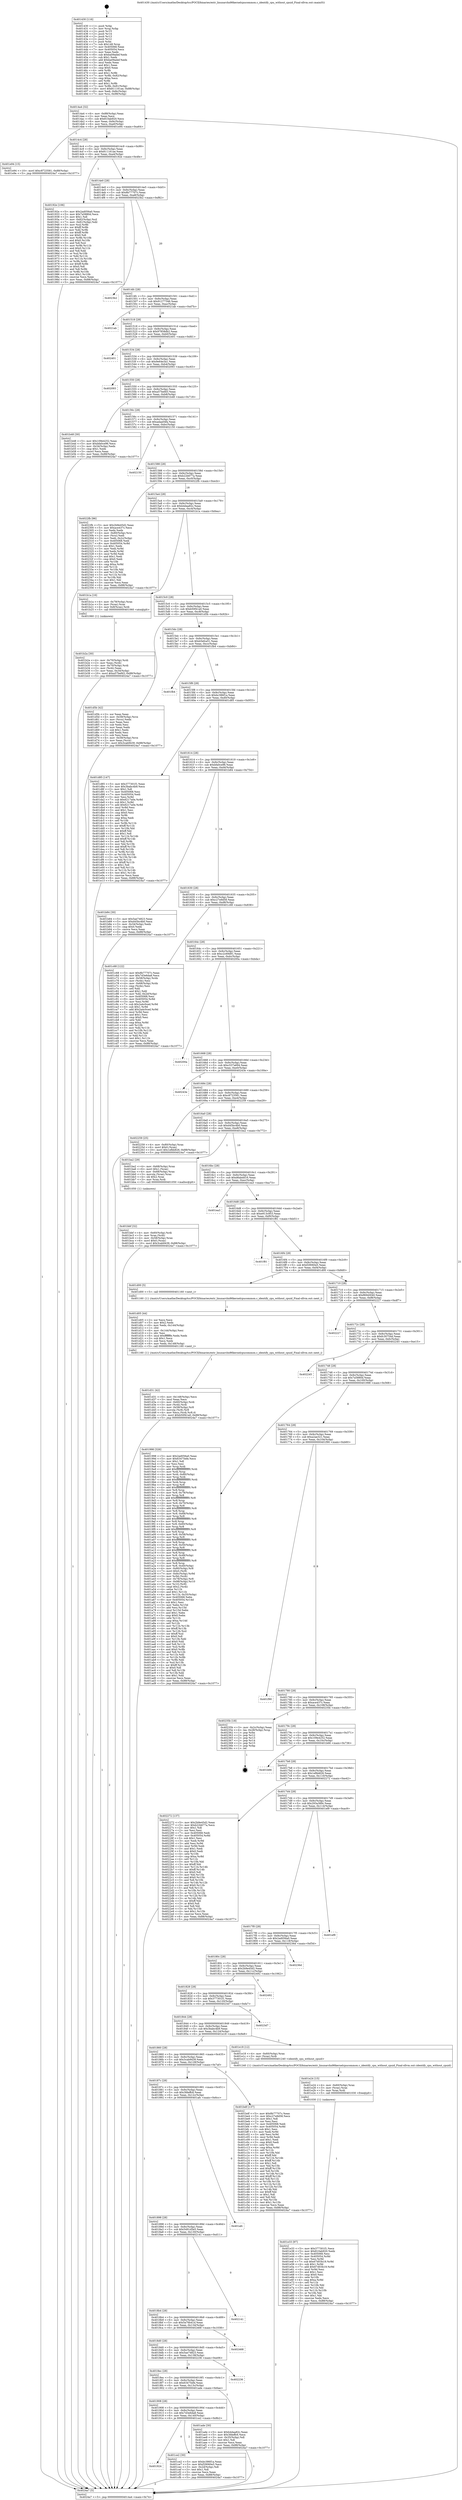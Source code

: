 digraph "0x401430" {
  label = "0x401430 (/mnt/c/Users/mathe/Desktop/tcc/POCII/binaries/extr_linuxarchx86kernelcpucommon.c_identify_cpu_without_cpuid_Final-ollvm.out::main(0))"
  labelloc = "t"
  node[shape=record]

  Entry [label="",width=0.3,height=0.3,shape=circle,fillcolor=black,style=filled]
  "0x4014a4" [label="{
     0x4014a4 [32]\l
     | [instrs]\l
     &nbsp;&nbsp;0x4014a4 \<+6\>: mov -0x88(%rbp),%eax\l
     &nbsp;&nbsp;0x4014aa \<+2\>: mov %eax,%ecx\l
     &nbsp;&nbsp;0x4014ac \<+6\>: sub $0x810ab920,%ecx\l
     &nbsp;&nbsp;0x4014b2 \<+6\>: mov %eax,-0x9c(%rbp)\l
     &nbsp;&nbsp;0x4014b8 \<+6\>: mov %ecx,-0xa0(%rbp)\l
     &nbsp;&nbsp;0x4014be \<+6\>: je 0000000000401e94 \<main+0xa64\>\l
  }"]
  "0x401e94" [label="{
     0x401e94 [15]\l
     | [instrs]\l
     &nbsp;&nbsp;0x401e94 \<+10\>: movl $0xc8723581,-0x88(%rbp)\l
     &nbsp;&nbsp;0x401e9e \<+5\>: jmp 00000000004024a7 \<main+0x1077\>\l
  }"]
  "0x4014c4" [label="{
     0x4014c4 [28]\l
     | [instrs]\l
     &nbsp;&nbsp;0x4014c4 \<+5\>: jmp 00000000004014c9 \<main+0x99\>\l
     &nbsp;&nbsp;0x4014c9 \<+6\>: mov -0x9c(%rbp),%eax\l
     &nbsp;&nbsp;0x4014cf \<+5\>: sub $0x811161ae,%eax\l
     &nbsp;&nbsp;0x4014d4 \<+6\>: mov %eax,-0xa4(%rbp)\l
     &nbsp;&nbsp;0x4014da \<+6\>: je 000000000040192e \<main+0x4fe\>\l
  }"]
  Exit [label="",width=0.3,height=0.3,shape=circle,fillcolor=black,style=filled,peripheries=2]
  "0x40192e" [label="{
     0x40192e [106]\l
     | [instrs]\l
     &nbsp;&nbsp;0x40192e \<+5\>: mov $0x2ad056a0,%eax\l
     &nbsp;&nbsp;0x401933 \<+5\>: mov $0x7a5880d,%ecx\l
     &nbsp;&nbsp;0x401938 \<+2\>: mov $0x1,%dl\l
     &nbsp;&nbsp;0x40193a \<+7\>: mov -0x82(%rbp),%sil\l
     &nbsp;&nbsp;0x401941 \<+7\>: mov -0x81(%rbp),%dil\l
     &nbsp;&nbsp;0x401948 \<+3\>: mov %sil,%r8b\l
     &nbsp;&nbsp;0x40194b \<+4\>: xor $0xff,%r8b\l
     &nbsp;&nbsp;0x40194f \<+3\>: mov %dil,%r9b\l
     &nbsp;&nbsp;0x401952 \<+4\>: xor $0xff,%r9b\l
     &nbsp;&nbsp;0x401956 \<+3\>: xor $0x0,%dl\l
     &nbsp;&nbsp;0x401959 \<+3\>: mov %r8b,%r10b\l
     &nbsp;&nbsp;0x40195c \<+4\>: and $0x0,%r10b\l
     &nbsp;&nbsp;0x401960 \<+3\>: and %dl,%sil\l
     &nbsp;&nbsp;0x401963 \<+3\>: mov %r9b,%r11b\l
     &nbsp;&nbsp;0x401966 \<+4\>: and $0x0,%r11b\l
     &nbsp;&nbsp;0x40196a \<+3\>: and %dl,%dil\l
     &nbsp;&nbsp;0x40196d \<+3\>: or %sil,%r10b\l
     &nbsp;&nbsp;0x401970 \<+3\>: or %dil,%r11b\l
     &nbsp;&nbsp;0x401973 \<+3\>: xor %r11b,%r10b\l
     &nbsp;&nbsp;0x401976 \<+3\>: or %r9b,%r8b\l
     &nbsp;&nbsp;0x401979 \<+4\>: xor $0xff,%r8b\l
     &nbsp;&nbsp;0x40197d \<+3\>: or $0x0,%dl\l
     &nbsp;&nbsp;0x401980 \<+3\>: and %dl,%r8b\l
     &nbsp;&nbsp;0x401983 \<+3\>: or %r8b,%r10b\l
     &nbsp;&nbsp;0x401986 \<+4\>: test $0x1,%r10b\l
     &nbsp;&nbsp;0x40198a \<+3\>: cmovne %ecx,%eax\l
     &nbsp;&nbsp;0x40198d \<+6\>: mov %eax,-0x88(%rbp)\l
     &nbsp;&nbsp;0x401993 \<+5\>: jmp 00000000004024a7 \<main+0x1077\>\l
  }"]
  "0x4014e0" [label="{
     0x4014e0 [28]\l
     | [instrs]\l
     &nbsp;&nbsp;0x4014e0 \<+5\>: jmp 00000000004014e5 \<main+0xb5\>\l
     &nbsp;&nbsp;0x4014e5 \<+6\>: mov -0x9c(%rbp),%eax\l
     &nbsp;&nbsp;0x4014eb \<+5\>: sub $0x8b77707c,%eax\l
     &nbsp;&nbsp;0x4014f0 \<+6\>: mov %eax,-0xa8(%rbp)\l
     &nbsp;&nbsp;0x4014f6 \<+6\>: je 00000000004023b2 \<main+0xf82\>\l
  }"]
  "0x4024a7" [label="{
     0x4024a7 [5]\l
     | [instrs]\l
     &nbsp;&nbsp;0x4024a7 \<+5\>: jmp 00000000004014a4 \<main+0x74\>\l
  }"]
  "0x401430" [label="{
     0x401430 [116]\l
     | [instrs]\l
     &nbsp;&nbsp;0x401430 \<+1\>: push %rbp\l
     &nbsp;&nbsp;0x401431 \<+3\>: mov %rsp,%rbp\l
     &nbsp;&nbsp;0x401434 \<+2\>: push %r15\l
     &nbsp;&nbsp;0x401436 \<+2\>: push %r14\l
     &nbsp;&nbsp;0x401438 \<+2\>: push %r13\l
     &nbsp;&nbsp;0x40143a \<+2\>: push %r12\l
     &nbsp;&nbsp;0x40143c \<+1\>: push %rbx\l
     &nbsp;&nbsp;0x40143d \<+7\>: sub $0x148,%rsp\l
     &nbsp;&nbsp;0x401444 \<+7\>: mov 0x405068,%eax\l
     &nbsp;&nbsp;0x40144b \<+7\>: mov 0x405054,%ecx\l
     &nbsp;&nbsp;0x401452 \<+2\>: mov %eax,%edx\l
     &nbsp;&nbsp;0x401454 \<+6\>: sub $0xba09adef,%edx\l
     &nbsp;&nbsp;0x40145a \<+3\>: sub $0x1,%edx\l
     &nbsp;&nbsp;0x40145d \<+6\>: add $0xba09adef,%edx\l
     &nbsp;&nbsp;0x401463 \<+3\>: imul %edx,%eax\l
     &nbsp;&nbsp;0x401466 \<+3\>: and $0x1,%eax\l
     &nbsp;&nbsp;0x401469 \<+3\>: cmp $0x0,%eax\l
     &nbsp;&nbsp;0x40146c \<+4\>: sete %r8b\l
     &nbsp;&nbsp;0x401470 \<+4\>: and $0x1,%r8b\l
     &nbsp;&nbsp;0x401474 \<+7\>: mov %r8b,-0x82(%rbp)\l
     &nbsp;&nbsp;0x40147b \<+3\>: cmp $0xa,%ecx\l
     &nbsp;&nbsp;0x40147e \<+4\>: setl %r8b\l
     &nbsp;&nbsp;0x401482 \<+4\>: and $0x1,%r8b\l
     &nbsp;&nbsp;0x401486 \<+7\>: mov %r8b,-0x81(%rbp)\l
     &nbsp;&nbsp;0x40148d \<+10\>: movl $0x811161ae,-0x88(%rbp)\l
     &nbsp;&nbsp;0x401497 \<+6\>: mov %edi,-0x8c(%rbp)\l
     &nbsp;&nbsp;0x40149d \<+7\>: mov %rsi,-0x98(%rbp)\l
  }"]
  "0x401e33" [label="{
     0x401e33 [97]\l
     | [instrs]\l
     &nbsp;&nbsp;0x401e33 \<+5\>: mov $0x377301f1,%ecx\l
     &nbsp;&nbsp;0x401e38 \<+5\>: mov $0x810ab920,%edx\l
     &nbsp;&nbsp;0x401e3d \<+7\>: mov 0x405068,%esi\l
     &nbsp;&nbsp;0x401e44 \<+8\>: mov 0x405054,%r8d\l
     &nbsp;&nbsp;0x401e4c \<+3\>: mov %esi,%r9d\l
     &nbsp;&nbsp;0x401e4f \<+7\>: sub $0x67d03b19,%r9d\l
     &nbsp;&nbsp;0x401e56 \<+4\>: sub $0x1,%r9d\l
     &nbsp;&nbsp;0x401e5a \<+7\>: add $0x67d03b19,%r9d\l
     &nbsp;&nbsp;0x401e61 \<+4\>: imul %r9d,%esi\l
     &nbsp;&nbsp;0x401e65 \<+3\>: and $0x1,%esi\l
     &nbsp;&nbsp;0x401e68 \<+3\>: cmp $0x0,%esi\l
     &nbsp;&nbsp;0x401e6b \<+4\>: sete %r10b\l
     &nbsp;&nbsp;0x401e6f \<+4\>: cmp $0xa,%r8d\l
     &nbsp;&nbsp;0x401e73 \<+4\>: setl %r11b\l
     &nbsp;&nbsp;0x401e77 \<+3\>: mov %r10b,%bl\l
     &nbsp;&nbsp;0x401e7a \<+3\>: and %r11b,%bl\l
     &nbsp;&nbsp;0x401e7d \<+3\>: xor %r11b,%r10b\l
     &nbsp;&nbsp;0x401e80 \<+3\>: or %r10b,%bl\l
     &nbsp;&nbsp;0x401e83 \<+3\>: test $0x1,%bl\l
     &nbsp;&nbsp;0x401e86 \<+3\>: cmovne %edx,%ecx\l
     &nbsp;&nbsp;0x401e89 \<+6\>: mov %ecx,-0x88(%rbp)\l
     &nbsp;&nbsp;0x401e8f \<+5\>: jmp 00000000004024a7 \<main+0x1077\>\l
  }"]
  "0x4023b2" [label="{
     0x4023b2\l
  }", style=dashed]
  "0x4014fc" [label="{
     0x4014fc [28]\l
     | [instrs]\l
     &nbsp;&nbsp;0x4014fc \<+5\>: jmp 0000000000401501 \<main+0xd1\>\l
     &nbsp;&nbsp;0x401501 \<+6\>: mov -0x9c(%rbp),%eax\l
     &nbsp;&nbsp;0x401507 \<+5\>: sub $0x91277346,%eax\l
     &nbsp;&nbsp;0x40150c \<+6\>: mov %eax,-0xac(%rbp)\l
     &nbsp;&nbsp;0x401512 \<+6\>: je 00000000004021ab \<main+0xd7b\>\l
  }"]
  "0x401e24" [label="{
     0x401e24 [15]\l
     | [instrs]\l
     &nbsp;&nbsp;0x401e24 \<+4\>: mov -0x60(%rbp),%rax\l
     &nbsp;&nbsp;0x401e28 \<+3\>: mov (%rax),%rax\l
     &nbsp;&nbsp;0x401e2b \<+3\>: mov %rax,%rdi\l
     &nbsp;&nbsp;0x401e2e \<+5\>: call 0000000000401030 \<free@plt\>\l
     | [calls]\l
     &nbsp;&nbsp;0x401030 \{1\} (unknown)\l
  }"]
  "0x4021ab" [label="{
     0x4021ab\l
  }", style=dashed]
  "0x401518" [label="{
     0x401518 [28]\l
     | [instrs]\l
     &nbsp;&nbsp;0x401518 \<+5\>: jmp 000000000040151d \<main+0xed\>\l
     &nbsp;&nbsp;0x40151d \<+6\>: mov -0x9c(%rbp),%eax\l
     &nbsp;&nbsp;0x401523 \<+5\>: sub $0x97858db2,%eax\l
     &nbsp;&nbsp;0x401528 \<+6\>: mov %eax,-0xb0(%rbp)\l
     &nbsp;&nbsp;0x40152e \<+6\>: je 0000000000402401 \<main+0xfd1\>\l
  }"]
  "0x401d31" [label="{
     0x401d31 [42]\l
     | [instrs]\l
     &nbsp;&nbsp;0x401d31 \<+6\>: mov -0x148(%rbp),%ecx\l
     &nbsp;&nbsp;0x401d37 \<+3\>: imul %eax,%ecx\l
     &nbsp;&nbsp;0x401d3a \<+4\>: mov -0x60(%rbp),%rdi\l
     &nbsp;&nbsp;0x401d3e \<+3\>: mov (%rdi),%rdi\l
     &nbsp;&nbsp;0x401d41 \<+4\>: mov -0x58(%rbp),%r8\l
     &nbsp;&nbsp;0x401d45 \<+3\>: movslq (%r8),%r8\l
     &nbsp;&nbsp;0x401d48 \<+4\>: mov %ecx,(%rdi,%r8,4)\l
     &nbsp;&nbsp;0x401d4c \<+10\>: movl $0xb50f41a0,-0x88(%rbp)\l
     &nbsp;&nbsp;0x401d56 \<+5\>: jmp 00000000004024a7 \<main+0x1077\>\l
  }"]
  "0x402401" [label="{
     0x402401\l
  }", style=dashed]
  "0x401534" [label="{
     0x401534 [28]\l
     | [instrs]\l
     &nbsp;&nbsp;0x401534 \<+5\>: jmp 0000000000401539 \<main+0x109\>\l
     &nbsp;&nbsp;0x401539 \<+6\>: mov -0x9c(%rbp),%eax\l
     &nbsp;&nbsp;0x40153f \<+5\>: sub $0x9e64e3a1,%eax\l
     &nbsp;&nbsp;0x401544 \<+6\>: mov %eax,-0xb4(%rbp)\l
     &nbsp;&nbsp;0x40154a \<+6\>: je 0000000000402093 \<main+0xc63\>\l
  }"]
  "0x401d05" [label="{
     0x401d05 [44]\l
     | [instrs]\l
     &nbsp;&nbsp;0x401d05 \<+2\>: xor %ecx,%ecx\l
     &nbsp;&nbsp;0x401d07 \<+5\>: mov $0x2,%edx\l
     &nbsp;&nbsp;0x401d0c \<+6\>: mov %edx,-0x144(%rbp)\l
     &nbsp;&nbsp;0x401d12 \<+1\>: cltd\l
     &nbsp;&nbsp;0x401d13 \<+6\>: mov -0x144(%rbp),%esi\l
     &nbsp;&nbsp;0x401d19 \<+2\>: idiv %esi\l
     &nbsp;&nbsp;0x401d1b \<+6\>: imul $0xfffffffe,%edx,%edx\l
     &nbsp;&nbsp;0x401d21 \<+3\>: sub $0x1,%ecx\l
     &nbsp;&nbsp;0x401d24 \<+2\>: sub %ecx,%edx\l
     &nbsp;&nbsp;0x401d26 \<+6\>: mov %edx,-0x148(%rbp)\l
     &nbsp;&nbsp;0x401d2c \<+5\>: call 0000000000401160 \<next_i\>\l
     | [calls]\l
     &nbsp;&nbsp;0x401160 \{1\} (/mnt/c/Users/mathe/Desktop/tcc/POCII/binaries/extr_linuxarchx86kernelcpucommon.c_identify_cpu_without_cpuid_Final-ollvm.out::next_i)\l
  }"]
  "0x402093" [label="{
     0x402093\l
  }", style=dashed]
  "0x401550" [label="{
     0x401550 [28]\l
     | [instrs]\l
     &nbsp;&nbsp;0x401550 \<+5\>: jmp 0000000000401555 \<main+0x125\>\l
     &nbsp;&nbsp;0x401555 \<+6\>: mov -0x9c(%rbp),%eax\l
     &nbsp;&nbsp;0x40155b \<+5\>: sub $0xa57befd3,%eax\l
     &nbsp;&nbsp;0x401560 \<+6\>: mov %eax,-0xb8(%rbp)\l
     &nbsp;&nbsp;0x401566 \<+6\>: je 0000000000401b48 \<main+0x718\>\l
  }"]
  "0x401924" [label="{
     0x401924\l
  }", style=dashed]
  "0x401b48" [label="{
     0x401b48 [30]\l
     | [instrs]\l
     &nbsp;&nbsp;0x401b48 \<+5\>: mov $0x109e4252,%eax\l
     &nbsp;&nbsp;0x401b4d \<+5\>: mov $0xbfa0ce96,%ecx\l
     &nbsp;&nbsp;0x401b52 \<+3\>: mov -0x34(%rbp),%edx\l
     &nbsp;&nbsp;0x401b55 \<+3\>: cmp $0x1,%edx\l
     &nbsp;&nbsp;0x401b58 \<+3\>: cmovl %ecx,%eax\l
     &nbsp;&nbsp;0x401b5b \<+6\>: mov %eax,-0x88(%rbp)\l
     &nbsp;&nbsp;0x401b61 \<+5\>: jmp 00000000004024a7 \<main+0x1077\>\l
  }"]
  "0x40156c" [label="{
     0x40156c [28]\l
     | [instrs]\l
     &nbsp;&nbsp;0x40156c \<+5\>: jmp 0000000000401571 \<main+0x141\>\l
     &nbsp;&nbsp;0x401571 \<+6\>: mov -0x9c(%rbp),%eax\l
     &nbsp;&nbsp;0x401577 \<+5\>: sub $0xadaa04fa,%eax\l
     &nbsp;&nbsp;0x40157c \<+6\>: mov %eax,-0xbc(%rbp)\l
     &nbsp;&nbsp;0x401582 \<+6\>: je 0000000000402150 \<main+0xd20\>\l
  }"]
  "0x401ce2" [label="{
     0x401ce2 [30]\l
     | [instrs]\l
     &nbsp;&nbsp;0x401ce2 \<+5\>: mov $0xbc386f1a,%eax\l
     &nbsp;&nbsp;0x401ce7 \<+5\>: mov $0xf29060e5,%ecx\l
     &nbsp;&nbsp;0x401cec \<+3\>: mov -0x2d(%rbp),%dl\l
     &nbsp;&nbsp;0x401cef \<+3\>: test $0x1,%dl\l
     &nbsp;&nbsp;0x401cf2 \<+3\>: cmovne %ecx,%eax\l
     &nbsp;&nbsp;0x401cf5 \<+6\>: mov %eax,-0x88(%rbp)\l
     &nbsp;&nbsp;0x401cfb \<+5\>: jmp 00000000004024a7 \<main+0x1077\>\l
  }"]
  "0x402150" [label="{
     0x402150\l
  }", style=dashed]
  "0x401588" [label="{
     0x401588 [28]\l
     | [instrs]\l
     &nbsp;&nbsp;0x401588 \<+5\>: jmp 000000000040158d \<main+0x15d\>\l
     &nbsp;&nbsp;0x40158d \<+6\>: mov -0x9c(%rbp),%eax\l
     &nbsp;&nbsp;0x401593 \<+5\>: sub $0xb22b677a,%eax\l
     &nbsp;&nbsp;0x401598 \<+6\>: mov %eax,-0xc0(%rbp)\l
     &nbsp;&nbsp;0x40159e \<+6\>: je 00000000004022fb \<main+0xecb\>\l
  }"]
  "0x401bbf" [label="{
     0x401bbf [32]\l
     | [instrs]\l
     &nbsp;&nbsp;0x401bbf \<+4\>: mov -0x60(%rbp),%rdi\l
     &nbsp;&nbsp;0x401bc3 \<+3\>: mov %rax,(%rdi)\l
     &nbsp;&nbsp;0x401bc6 \<+4\>: mov -0x58(%rbp),%rax\l
     &nbsp;&nbsp;0x401bca \<+6\>: movl $0x0,(%rax)\l
     &nbsp;&nbsp;0x401bd0 \<+10\>: movl $0x3cab9439,-0x88(%rbp)\l
     &nbsp;&nbsp;0x401bda \<+5\>: jmp 00000000004024a7 \<main+0x1077\>\l
  }"]
  "0x4022fb" [label="{
     0x4022fb [96]\l
     | [instrs]\l
     &nbsp;&nbsp;0x4022fb \<+5\>: mov $0x2b9e45d2,%eax\l
     &nbsp;&nbsp;0x402300 \<+5\>: mov $0xace437c,%ecx\l
     &nbsp;&nbsp;0x402305 \<+2\>: xor %edx,%edx\l
     &nbsp;&nbsp;0x402307 \<+4\>: mov -0x80(%rbp),%rsi\l
     &nbsp;&nbsp;0x40230b \<+2\>: mov (%rsi),%edi\l
     &nbsp;&nbsp;0x40230d \<+3\>: mov %edi,-0x2c(%rbp)\l
     &nbsp;&nbsp;0x402310 \<+7\>: mov 0x405068,%edi\l
     &nbsp;&nbsp;0x402317 \<+8\>: mov 0x405054,%r8d\l
     &nbsp;&nbsp;0x40231f \<+3\>: sub $0x1,%edx\l
     &nbsp;&nbsp;0x402322 \<+3\>: mov %edi,%r9d\l
     &nbsp;&nbsp;0x402325 \<+3\>: add %edx,%r9d\l
     &nbsp;&nbsp;0x402328 \<+4\>: imul %r9d,%edi\l
     &nbsp;&nbsp;0x40232c \<+3\>: and $0x1,%edi\l
     &nbsp;&nbsp;0x40232f \<+3\>: cmp $0x0,%edi\l
     &nbsp;&nbsp;0x402332 \<+4\>: sete %r10b\l
     &nbsp;&nbsp;0x402336 \<+4\>: cmp $0xa,%r8d\l
     &nbsp;&nbsp;0x40233a \<+4\>: setl %r11b\l
     &nbsp;&nbsp;0x40233e \<+3\>: mov %r10b,%bl\l
     &nbsp;&nbsp;0x402341 \<+3\>: and %r11b,%bl\l
     &nbsp;&nbsp;0x402344 \<+3\>: xor %r11b,%r10b\l
     &nbsp;&nbsp;0x402347 \<+3\>: or %r10b,%bl\l
     &nbsp;&nbsp;0x40234a \<+3\>: test $0x1,%bl\l
     &nbsp;&nbsp;0x40234d \<+3\>: cmovne %ecx,%eax\l
     &nbsp;&nbsp;0x402350 \<+6\>: mov %eax,-0x88(%rbp)\l
     &nbsp;&nbsp;0x402356 \<+5\>: jmp 00000000004024a7 \<main+0x1077\>\l
  }"]
  "0x4015a4" [label="{
     0x4015a4 [28]\l
     | [instrs]\l
     &nbsp;&nbsp;0x4015a4 \<+5\>: jmp 00000000004015a9 \<main+0x179\>\l
     &nbsp;&nbsp;0x4015a9 \<+6\>: mov -0x9c(%rbp),%eax\l
     &nbsp;&nbsp;0x4015af \<+5\>: sub $0xb4daa82c,%eax\l
     &nbsp;&nbsp;0x4015b4 \<+6\>: mov %eax,-0xc4(%rbp)\l
     &nbsp;&nbsp;0x4015ba \<+6\>: je 0000000000401b1a \<main+0x6ea\>\l
  }"]
  "0x401b2a" [label="{
     0x401b2a [30]\l
     | [instrs]\l
     &nbsp;&nbsp;0x401b2a \<+4\>: mov -0x70(%rbp),%rdi\l
     &nbsp;&nbsp;0x401b2e \<+2\>: mov %eax,(%rdi)\l
     &nbsp;&nbsp;0x401b30 \<+4\>: mov -0x70(%rbp),%rdi\l
     &nbsp;&nbsp;0x401b34 \<+2\>: mov (%rdi),%eax\l
     &nbsp;&nbsp;0x401b36 \<+3\>: mov %eax,-0x34(%rbp)\l
     &nbsp;&nbsp;0x401b39 \<+10\>: movl $0xa57befd3,-0x88(%rbp)\l
     &nbsp;&nbsp;0x401b43 \<+5\>: jmp 00000000004024a7 \<main+0x1077\>\l
  }"]
  "0x401b1a" [label="{
     0x401b1a [16]\l
     | [instrs]\l
     &nbsp;&nbsp;0x401b1a \<+4\>: mov -0x78(%rbp),%rax\l
     &nbsp;&nbsp;0x401b1e \<+3\>: mov (%rax),%rax\l
     &nbsp;&nbsp;0x401b21 \<+4\>: mov 0x8(%rax),%rdi\l
     &nbsp;&nbsp;0x401b25 \<+5\>: call 0000000000401060 \<atoi@plt\>\l
     | [calls]\l
     &nbsp;&nbsp;0x401060 \{1\} (unknown)\l
  }"]
  "0x4015c0" [label="{
     0x4015c0 [28]\l
     | [instrs]\l
     &nbsp;&nbsp;0x4015c0 \<+5\>: jmp 00000000004015c5 \<main+0x195\>\l
     &nbsp;&nbsp;0x4015c5 \<+6\>: mov -0x9c(%rbp),%eax\l
     &nbsp;&nbsp;0x4015cb \<+5\>: sub $0xb50f41a0,%eax\l
     &nbsp;&nbsp;0x4015d0 \<+6\>: mov %eax,-0xc8(%rbp)\l
     &nbsp;&nbsp;0x4015d6 \<+6\>: je 0000000000401d5b \<main+0x92b\>\l
  }"]
  "0x401908" [label="{
     0x401908 [28]\l
     | [instrs]\l
     &nbsp;&nbsp;0x401908 \<+5\>: jmp 000000000040190d \<main+0x4dd\>\l
     &nbsp;&nbsp;0x40190d \<+6\>: mov -0x9c(%rbp),%eax\l
     &nbsp;&nbsp;0x401913 \<+5\>: sub $0x7d3e6da8,%eax\l
     &nbsp;&nbsp;0x401918 \<+6\>: mov %eax,-0x140(%rbp)\l
     &nbsp;&nbsp;0x40191e \<+6\>: je 0000000000401ce2 \<main+0x8b2\>\l
  }"]
  "0x401d5b" [label="{
     0x401d5b [42]\l
     | [instrs]\l
     &nbsp;&nbsp;0x401d5b \<+2\>: xor %eax,%eax\l
     &nbsp;&nbsp;0x401d5d \<+4\>: mov -0x58(%rbp),%rcx\l
     &nbsp;&nbsp;0x401d61 \<+2\>: mov (%rcx),%edx\l
     &nbsp;&nbsp;0x401d63 \<+2\>: mov %eax,%esi\l
     &nbsp;&nbsp;0x401d65 \<+2\>: sub %edx,%esi\l
     &nbsp;&nbsp;0x401d67 \<+2\>: mov %eax,%edx\l
     &nbsp;&nbsp;0x401d69 \<+3\>: sub $0x1,%edx\l
     &nbsp;&nbsp;0x401d6c \<+2\>: add %edx,%esi\l
     &nbsp;&nbsp;0x401d6e \<+2\>: sub %esi,%eax\l
     &nbsp;&nbsp;0x401d70 \<+4\>: mov -0x58(%rbp),%rcx\l
     &nbsp;&nbsp;0x401d74 \<+2\>: mov %eax,(%rcx)\l
     &nbsp;&nbsp;0x401d76 \<+10\>: movl $0x3cab9439,-0x88(%rbp)\l
     &nbsp;&nbsp;0x401d80 \<+5\>: jmp 00000000004024a7 \<main+0x1077\>\l
  }"]
  "0x4015dc" [label="{
     0x4015dc [28]\l
     | [instrs]\l
     &nbsp;&nbsp;0x4015dc \<+5\>: jmp 00000000004015e1 \<main+0x1b1\>\l
     &nbsp;&nbsp;0x4015e1 \<+6\>: mov -0x9c(%rbp),%eax\l
     &nbsp;&nbsp;0x4015e7 \<+5\>: sub $0xb5efca51,%eax\l
     &nbsp;&nbsp;0x4015ec \<+6\>: mov %eax,-0xcc(%rbp)\l
     &nbsp;&nbsp;0x4015f2 \<+6\>: je 0000000000401fb4 \<main+0xb84\>\l
  }"]
  "0x401ade" [label="{
     0x401ade [30]\l
     | [instrs]\l
     &nbsp;&nbsp;0x401ade \<+5\>: mov $0xb4daa82c,%eax\l
     &nbsp;&nbsp;0x401ae3 \<+5\>: mov $0x3fdeffc6,%ecx\l
     &nbsp;&nbsp;0x401ae8 \<+3\>: mov -0x35(%rbp),%dl\l
     &nbsp;&nbsp;0x401aeb \<+3\>: test $0x1,%dl\l
     &nbsp;&nbsp;0x401aee \<+3\>: cmovne %ecx,%eax\l
     &nbsp;&nbsp;0x401af1 \<+6\>: mov %eax,-0x88(%rbp)\l
     &nbsp;&nbsp;0x401af7 \<+5\>: jmp 00000000004024a7 \<main+0x1077\>\l
  }"]
  "0x401fb4" [label="{
     0x401fb4\l
  }", style=dashed]
  "0x4015f8" [label="{
     0x4015f8 [28]\l
     | [instrs]\l
     &nbsp;&nbsp;0x4015f8 \<+5\>: jmp 00000000004015fd \<main+0x1cd\>\l
     &nbsp;&nbsp;0x4015fd \<+6\>: mov -0x9c(%rbp),%eax\l
     &nbsp;&nbsp;0x401603 \<+5\>: sub $0xbc386f1a,%eax\l
     &nbsp;&nbsp;0x401608 \<+6\>: mov %eax,-0xd0(%rbp)\l
     &nbsp;&nbsp;0x40160e \<+6\>: je 0000000000401d85 \<main+0x955\>\l
  }"]
  "0x4018ec" [label="{
     0x4018ec [28]\l
     | [instrs]\l
     &nbsp;&nbsp;0x4018ec \<+5\>: jmp 00000000004018f1 \<main+0x4c1\>\l
     &nbsp;&nbsp;0x4018f1 \<+6\>: mov -0x9c(%rbp),%eax\l
     &nbsp;&nbsp;0x4018f7 \<+5\>: sub $0x63475efe,%eax\l
     &nbsp;&nbsp;0x4018fc \<+6\>: mov %eax,-0x13c(%rbp)\l
     &nbsp;&nbsp;0x401902 \<+6\>: je 0000000000401ade \<main+0x6ae\>\l
  }"]
  "0x401d85" [label="{
     0x401d85 [147]\l
     | [instrs]\l
     &nbsp;&nbsp;0x401d85 \<+5\>: mov $0x377301f1,%eax\l
     &nbsp;&nbsp;0x401d8a \<+5\>: mov $0x3babc4b9,%ecx\l
     &nbsp;&nbsp;0x401d8f \<+2\>: mov $0x1,%dl\l
     &nbsp;&nbsp;0x401d91 \<+7\>: mov 0x405068,%esi\l
     &nbsp;&nbsp;0x401d98 \<+7\>: mov 0x405054,%edi\l
     &nbsp;&nbsp;0x401d9f \<+3\>: mov %esi,%r8d\l
     &nbsp;&nbsp;0x401da2 \<+7\>: sub $0x6217a0e,%r8d\l
     &nbsp;&nbsp;0x401da9 \<+4\>: sub $0x1,%r8d\l
     &nbsp;&nbsp;0x401dad \<+7\>: add $0x6217a0e,%r8d\l
     &nbsp;&nbsp;0x401db4 \<+4\>: imul %r8d,%esi\l
     &nbsp;&nbsp;0x401db8 \<+3\>: and $0x1,%esi\l
     &nbsp;&nbsp;0x401dbb \<+3\>: cmp $0x0,%esi\l
     &nbsp;&nbsp;0x401dbe \<+4\>: sete %r9b\l
     &nbsp;&nbsp;0x401dc2 \<+3\>: cmp $0xa,%edi\l
     &nbsp;&nbsp;0x401dc5 \<+4\>: setl %r10b\l
     &nbsp;&nbsp;0x401dc9 \<+3\>: mov %r9b,%r11b\l
     &nbsp;&nbsp;0x401dcc \<+4\>: xor $0xff,%r11b\l
     &nbsp;&nbsp;0x401dd0 \<+3\>: mov %r10b,%bl\l
     &nbsp;&nbsp;0x401dd3 \<+3\>: xor $0xff,%bl\l
     &nbsp;&nbsp;0x401dd6 \<+3\>: xor $0x1,%dl\l
     &nbsp;&nbsp;0x401dd9 \<+3\>: mov %r11b,%r14b\l
     &nbsp;&nbsp;0x401ddc \<+4\>: and $0xff,%r14b\l
     &nbsp;&nbsp;0x401de0 \<+3\>: and %dl,%r9b\l
     &nbsp;&nbsp;0x401de3 \<+3\>: mov %bl,%r15b\l
     &nbsp;&nbsp;0x401de6 \<+4\>: and $0xff,%r15b\l
     &nbsp;&nbsp;0x401dea \<+3\>: and %dl,%r10b\l
     &nbsp;&nbsp;0x401ded \<+3\>: or %r9b,%r14b\l
     &nbsp;&nbsp;0x401df0 \<+3\>: or %r10b,%r15b\l
     &nbsp;&nbsp;0x401df3 \<+3\>: xor %r15b,%r14b\l
     &nbsp;&nbsp;0x401df6 \<+3\>: or %bl,%r11b\l
     &nbsp;&nbsp;0x401df9 \<+4\>: xor $0xff,%r11b\l
     &nbsp;&nbsp;0x401dfd \<+3\>: or $0x1,%dl\l
     &nbsp;&nbsp;0x401e00 \<+3\>: and %dl,%r11b\l
     &nbsp;&nbsp;0x401e03 \<+3\>: or %r11b,%r14b\l
     &nbsp;&nbsp;0x401e06 \<+4\>: test $0x1,%r14b\l
     &nbsp;&nbsp;0x401e0a \<+3\>: cmovne %ecx,%eax\l
     &nbsp;&nbsp;0x401e0d \<+6\>: mov %eax,-0x88(%rbp)\l
     &nbsp;&nbsp;0x401e13 \<+5\>: jmp 00000000004024a7 \<main+0x1077\>\l
  }"]
  "0x401614" [label="{
     0x401614 [28]\l
     | [instrs]\l
     &nbsp;&nbsp;0x401614 \<+5\>: jmp 0000000000401619 \<main+0x1e9\>\l
     &nbsp;&nbsp;0x401619 \<+6\>: mov -0x9c(%rbp),%eax\l
     &nbsp;&nbsp;0x40161f \<+5\>: sub $0xbfa0ce96,%eax\l
     &nbsp;&nbsp;0x401624 \<+6\>: mov %eax,-0xd4(%rbp)\l
     &nbsp;&nbsp;0x40162a \<+6\>: je 0000000000401b84 \<main+0x754\>\l
  }"]
  "0x402236" [label="{
     0x402236\l
  }", style=dashed]
  "0x401b84" [label="{
     0x401b84 [30]\l
     | [instrs]\l
     &nbsp;&nbsp;0x401b84 \<+5\>: mov $0x5ae74823,%eax\l
     &nbsp;&nbsp;0x401b89 \<+5\>: mov $0xd45bc4b0,%ecx\l
     &nbsp;&nbsp;0x401b8e \<+3\>: mov -0x34(%rbp),%edx\l
     &nbsp;&nbsp;0x401b91 \<+3\>: cmp $0x0,%edx\l
     &nbsp;&nbsp;0x401b94 \<+3\>: cmove %ecx,%eax\l
     &nbsp;&nbsp;0x401b97 \<+6\>: mov %eax,-0x88(%rbp)\l
     &nbsp;&nbsp;0x401b9d \<+5\>: jmp 00000000004024a7 \<main+0x1077\>\l
  }"]
  "0x401630" [label="{
     0x401630 [28]\l
     | [instrs]\l
     &nbsp;&nbsp;0x401630 \<+5\>: jmp 0000000000401635 \<main+0x205\>\l
     &nbsp;&nbsp;0x401635 \<+6\>: mov -0x9c(%rbp),%eax\l
     &nbsp;&nbsp;0x40163b \<+5\>: sub $0xc27e9d58,%eax\l
     &nbsp;&nbsp;0x401640 \<+6\>: mov %eax,-0xd8(%rbp)\l
     &nbsp;&nbsp;0x401646 \<+6\>: je 0000000000401c68 \<main+0x838\>\l
  }"]
  "0x4018d0" [label="{
     0x4018d0 [28]\l
     | [instrs]\l
     &nbsp;&nbsp;0x4018d0 \<+5\>: jmp 00000000004018d5 \<main+0x4a5\>\l
     &nbsp;&nbsp;0x4018d5 \<+6\>: mov -0x9c(%rbp),%eax\l
     &nbsp;&nbsp;0x4018db \<+5\>: sub $0x5ae74823,%eax\l
     &nbsp;&nbsp;0x4018e0 \<+6\>: mov %eax,-0x138(%rbp)\l
     &nbsp;&nbsp;0x4018e6 \<+6\>: je 0000000000402236 \<main+0xe06\>\l
  }"]
  "0x401c68" [label="{
     0x401c68 [122]\l
     | [instrs]\l
     &nbsp;&nbsp;0x401c68 \<+5\>: mov $0x8b77707c,%eax\l
     &nbsp;&nbsp;0x401c6d \<+5\>: mov $0x7d3e6da8,%ecx\l
     &nbsp;&nbsp;0x401c72 \<+4\>: mov -0x58(%rbp),%rdx\l
     &nbsp;&nbsp;0x401c76 \<+2\>: mov (%rdx),%esi\l
     &nbsp;&nbsp;0x401c78 \<+4\>: mov -0x68(%rbp),%rdx\l
     &nbsp;&nbsp;0x401c7c \<+2\>: cmp (%rdx),%esi\l
     &nbsp;&nbsp;0x401c7e \<+4\>: setl %dil\l
     &nbsp;&nbsp;0x401c82 \<+4\>: and $0x1,%dil\l
     &nbsp;&nbsp;0x401c86 \<+4\>: mov %dil,-0x2d(%rbp)\l
     &nbsp;&nbsp;0x401c8a \<+7\>: mov 0x405068,%esi\l
     &nbsp;&nbsp;0x401c91 \<+8\>: mov 0x405054,%r8d\l
     &nbsp;&nbsp;0x401c99 \<+3\>: mov %esi,%r9d\l
     &nbsp;&nbsp;0x401c9c \<+7\>: sub $0x2a4c0ced,%r9d\l
     &nbsp;&nbsp;0x401ca3 \<+4\>: sub $0x1,%r9d\l
     &nbsp;&nbsp;0x401ca7 \<+7\>: add $0x2a4c0ced,%r9d\l
     &nbsp;&nbsp;0x401cae \<+4\>: imul %r9d,%esi\l
     &nbsp;&nbsp;0x401cb2 \<+3\>: and $0x1,%esi\l
     &nbsp;&nbsp;0x401cb5 \<+3\>: cmp $0x0,%esi\l
     &nbsp;&nbsp;0x401cb8 \<+4\>: sete %dil\l
     &nbsp;&nbsp;0x401cbc \<+4\>: cmp $0xa,%r8d\l
     &nbsp;&nbsp;0x401cc0 \<+4\>: setl %r10b\l
     &nbsp;&nbsp;0x401cc4 \<+3\>: mov %dil,%r11b\l
     &nbsp;&nbsp;0x401cc7 \<+3\>: and %r10b,%r11b\l
     &nbsp;&nbsp;0x401cca \<+3\>: xor %r10b,%dil\l
     &nbsp;&nbsp;0x401ccd \<+3\>: or %dil,%r11b\l
     &nbsp;&nbsp;0x401cd0 \<+4\>: test $0x1,%r11b\l
     &nbsp;&nbsp;0x401cd4 \<+3\>: cmovne %ecx,%eax\l
     &nbsp;&nbsp;0x401cd7 \<+6\>: mov %eax,-0x88(%rbp)\l
     &nbsp;&nbsp;0x401cdd \<+5\>: jmp 00000000004024a7 \<main+0x1077\>\l
  }"]
  "0x40164c" [label="{
     0x40164c [28]\l
     | [instrs]\l
     &nbsp;&nbsp;0x40164c \<+5\>: jmp 0000000000401651 \<main+0x221\>\l
     &nbsp;&nbsp;0x401651 \<+6\>: mov -0x9c(%rbp),%eax\l
     &nbsp;&nbsp;0x401657 \<+5\>: sub $0xc2c69d91,%eax\l
     &nbsp;&nbsp;0x40165c \<+6\>: mov %eax,-0xdc(%rbp)\l
     &nbsp;&nbsp;0x401662 \<+6\>: je 000000000040200a \<main+0xbda\>\l
  }"]
  "0x402468" [label="{
     0x402468\l
  }", style=dashed]
  "0x40200a" [label="{
     0x40200a\l
  }", style=dashed]
  "0x401668" [label="{
     0x401668 [28]\l
     | [instrs]\l
     &nbsp;&nbsp;0x401668 \<+5\>: jmp 000000000040166d \<main+0x23d\>\l
     &nbsp;&nbsp;0x40166d \<+6\>: mov -0x9c(%rbp),%eax\l
     &nbsp;&nbsp;0x401673 \<+5\>: sub $0xc537a694,%eax\l
     &nbsp;&nbsp;0x401678 \<+6\>: mov %eax,-0xe0(%rbp)\l
     &nbsp;&nbsp;0x40167e \<+6\>: je 000000000040243e \<main+0x100e\>\l
  }"]
  "0x4018b4" [label="{
     0x4018b4 [28]\l
     | [instrs]\l
     &nbsp;&nbsp;0x4018b4 \<+5\>: jmp 00000000004018b9 \<main+0x489\>\l
     &nbsp;&nbsp;0x4018b9 \<+6\>: mov -0x9c(%rbp),%eax\l
     &nbsp;&nbsp;0x4018bf \<+5\>: sub $0x5a76b41d,%eax\l
     &nbsp;&nbsp;0x4018c4 \<+6\>: mov %eax,-0x134(%rbp)\l
     &nbsp;&nbsp;0x4018ca \<+6\>: je 0000000000402468 \<main+0x1038\>\l
  }"]
  "0x40243e" [label="{
     0x40243e\l
  }", style=dashed]
  "0x401684" [label="{
     0x401684 [28]\l
     | [instrs]\l
     &nbsp;&nbsp;0x401684 \<+5\>: jmp 0000000000401689 \<main+0x259\>\l
     &nbsp;&nbsp;0x401689 \<+6\>: mov -0x9c(%rbp),%eax\l
     &nbsp;&nbsp;0x40168f \<+5\>: sub $0xc8723581,%eax\l
     &nbsp;&nbsp;0x401694 \<+6\>: mov %eax,-0xe4(%rbp)\l
     &nbsp;&nbsp;0x40169a \<+6\>: je 0000000000402259 \<main+0xe29\>\l
  }"]
  "0x402141" [label="{
     0x402141\l
  }", style=dashed]
  "0x402259" [label="{
     0x402259 [25]\l
     | [instrs]\l
     &nbsp;&nbsp;0x402259 \<+4\>: mov -0x80(%rbp),%rax\l
     &nbsp;&nbsp;0x40225d \<+6\>: movl $0x0,(%rax)\l
     &nbsp;&nbsp;0x402263 \<+10\>: movl $0x1efbb826,-0x88(%rbp)\l
     &nbsp;&nbsp;0x40226d \<+5\>: jmp 00000000004024a7 \<main+0x1077\>\l
  }"]
  "0x4016a0" [label="{
     0x4016a0 [28]\l
     | [instrs]\l
     &nbsp;&nbsp;0x4016a0 \<+5\>: jmp 00000000004016a5 \<main+0x275\>\l
     &nbsp;&nbsp;0x4016a5 \<+6\>: mov -0x9c(%rbp),%eax\l
     &nbsp;&nbsp;0x4016ab \<+5\>: sub $0xd45bc4b0,%eax\l
     &nbsp;&nbsp;0x4016b0 \<+6\>: mov %eax,-0xe8(%rbp)\l
     &nbsp;&nbsp;0x4016b6 \<+6\>: je 0000000000401ba2 \<main+0x772\>\l
  }"]
  "0x401898" [label="{
     0x401898 [28]\l
     | [instrs]\l
     &nbsp;&nbsp;0x401898 \<+5\>: jmp 000000000040189d \<main+0x46d\>\l
     &nbsp;&nbsp;0x40189d \<+6\>: mov -0x9c(%rbp),%eax\l
     &nbsp;&nbsp;0x4018a3 \<+5\>: sub $0x5491d5e5,%eax\l
     &nbsp;&nbsp;0x4018a8 \<+6\>: mov %eax,-0x130(%rbp)\l
     &nbsp;&nbsp;0x4018ae \<+6\>: je 0000000000402141 \<main+0xd11\>\l
  }"]
  "0x401ba2" [label="{
     0x401ba2 [29]\l
     | [instrs]\l
     &nbsp;&nbsp;0x401ba2 \<+4\>: mov -0x68(%rbp),%rax\l
     &nbsp;&nbsp;0x401ba6 \<+6\>: movl $0x1,(%rax)\l
     &nbsp;&nbsp;0x401bac \<+4\>: mov -0x68(%rbp),%rax\l
     &nbsp;&nbsp;0x401bb0 \<+3\>: movslq (%rax),%rax\l
     &nbsp;&nbsp;0x401bb3 \<+4\>: shl $0x2,%rax\l
     &nbsp;&nbsp;0x401bb7 \<+3\>: mov %rax,%rdi\l
     &nbsp;&nbsp;0x401bba \<+5\>: call 0000000000401050 \<malloc@plt\>\l
     | [calls]\l
     &nbsp;&nbsp;0x401050 \{1\} (unknown)\l
  }"]
  "0x4016bc" [label="{
     0x4016bc [28]\l
     | [instrs]\l
     &nbsp;&nbsp;0x4016bc \<+5\>: jmp 00000000004016c1 \<main+0x291\>\l
     &nbsp;&nbsp;0x4016c1 \<+6\>: mov -0x9c(%rbp),%eax\l
     &nbsp;&nbsp;0x4016c7 \<+5\>: sub $0xd6abdd16,%eax\l
     &nbsp;&nbsp;0x4016cc \<+6\>: mov %eax,-0xec(%rbp)\l
     &nbsp;&nbsp;0x4016d2 \<+6\>: je 0000000000401ea3 \<main+0xa73\>\l
  }"]
  "0x401afc" [label="{
     0x401afc\l
  }", style=dashed]
  "0x401ea3" [label="{
     0x401ea3\l
  }", style=dashed]
  "0x4016d8" [label="{
     0x4016d8 [28]\l
     | [instrs]\l
     &nbsp;&nbsp;0x4016d8 \<+5\>: jmp 00000000004016dd \<main+0x2ad\>\l
     &nbsp;&nbsp;0x4016dd \<+6\>: mov -0x9c(%rbp),%eax\l
     &nbsp;&nbsp;0x4016e3 \<+5\>: sub $0xe913c953,%eax\l
     &nbsp;&nbsp;0x4016e8 \<+6\>: mov %eax,-0xf0(%rbp)\l
     &nbsp;&nbsp;0x4016ee \<+6\>: je 0000000000401f81 \<main+0xb51\>\l
  }"]
  "0x40187c" [label="{
     0x40187c [28]\l
     | [instrs]\l
     &nbsp;&nbsp;0x40187c \<+5\>: jmp 0000000000401881 \<main+0x451\>\l
     &nbsp;&nbsp;0x401881 \<+6\>: mov -0x9c(%rbp),%eax\l
     &nbsp;&nbsp;0x401887 \<+5\>: sub $0x3fdeffc6,%eax\l
     &nbsp;&nbsp;0x40188c \<+6\>: mov %eax,-0x12c(%rbp)\l
     &nbsp;&nbsp;0x401892 \<+6\>: je 0000000000401afc \<main+0x6cc\>\l
  }"]
  "0x401f81" [label="{
     0x401f81\l
  }", style=dashed]
  "0x4016f4" [label="{
     0x4016f4 [28]\l
     | [instrs]\l
     &nbsp;&nbsp;0x4016f4 \<+5\>: jmp 00000000004016f9 \<main+0x2c9\>\l
     &nbsp;&nbsp;0x4016f9 \<+6\>: mov -0x9c(%rbp),%eax\l
     &nbsp;&nbsp;0x4016ff \<+5\>: sub $0xf29060e5,%eax\l
     &nbsp;&nbsp;0x401704 \<+6\>: mov %eax,-0xf4(%rbp)\l
     &nbsp;&nbsp;0x40170a \<+6\>: je 0000000000401d00 \<main+0x8d0\>\l
  }"]
  "0x401bdf" [label="{
     0x401bdf [137]\l
     | [instrs]\l
     &nbsp;&nbsp;0x401bdf \<+5\>: mov $0x8b77707c,%eax\l
     &nbsp;&nbsp;0x401be4 \<+5\>: mov $0xc27e9d58,%ecx\l
     &nbsp;&nbsp;0x401be9 \<+2\>: mov $0x1,%dl\l
     &nbsp;&nbsp;0x401beb \<+2\>: xor %esi,%esi\l
     &nbsp;&nbsp;0x401bed \<+7\>: mov 0x405068,%edi\l
     &nbsp;&nbsp;0x401bf4 \<+8\>: mov 0x405054,%r8d\l
     &nbsp;&nbsp;0x401bfc \<+3\>: sub $0x1,%esi\l
     &nbsp;&nbsp;0x401bff \<+3\>: mov %edi,%r9d\l
     &nbsp;&nbsp;0x401c02 \<+3\>: add %esi,%r9d\l
     &nbsp;&nbsp;0x401c05 \<+4\>: imul %r9d,%edi\l
     &nbsp;&nbsp;0x401c09 \<+3\>: and $0x1,%edi\l
     &nbsp;&nbsp;0x401c0c \<+3\>: cmp $0x0,%edi\l
     &nbsp;&nbsp;0x401c0f \<+4\>: sete %r10b\l
     &nbsp;&nbsp;0x401c13 \<+4\>: cmp $0xa,%r8d\l
     &nbsp;&nbsp;0x401c17 \<+4\>: setl %r11b\l
     &nbsp;&nbsp;0x401c1b \<+3\>: mov %r10b,%bl\l
     &nbsp;&nbsp;0x401c1e \<+3\>: xor $0xff,%bl\l
     &nbsp;&nbsp;0x401c21 \<+3\>: mov %r11b,%r14b\l
     &nbsp;&nbsp;0x401c24 \<+4\>: xor $0xff,%r14b\l
     &nbsp;&nbsp;0x401c28 \<+3\>: xor $0x1,%dl\l
     &nbsp;&nbsp;0x401c2b \<+3\>: mov %bl,%r15b\l
     &nbsp;&nbsp;0x401c2e \<+4\>: and $0xff,%r15b\l
     &nbsp;&nbsp;0x401c32 \<+3\>: and %dl,%r10b\l
     &nbsp;&nbsp;0x401c35 \<+3\>: mov %r14b,%r12b\l
     &nbsp;&nbsp;0x401c38 \<+4\>: and $0xff,%r12b\l
     &nbsp;&nbsp;0x401c3c \<+3\>: and %dl,%r11b\l
     &nbsp;&nbsp;0x401c3f \<+3\>: or %r10b,%r15b\l
     &nbsp;&nbsp;0x401c42 \<+3\>: or %r11b,%r12b\l
     &nbsp;&nbsp;0x401c45 \<+3\>: xor %r12b,%r15b\l
     &nbsp;&nbsp;0x401c48 \<+3\>: or %r14b,%bl\l
     &nbsp;&nbsp;0x401c4b \<+3\>: xor $0xff,%bl\l
     &nbsp;&nbsp;0x401c4e \<+3\>: or $0x1,%dl\l
     &nbsp;&nbsp;0x401c51 \<+2\>: and %dl,%bl\l
     &nbsp;&nbsp;0x401c53 \<+3\>: or %bl,%r15b\l
     &nbsp;&nbsp;0x401c56 \<+4\>: test $0x1,%r15b\l
     &nbsp;&nbsp;0x401c5a \<+3\>: cmovne %ecx,%eax\l
     &nbsp;&nbsp;0x401c5d \<+6\>: mov %eax,-0x88(%rbp)\l
     &nbsp;&nbsp;0x401c63 \<+5\>: jmp 00000000004024a7 \<main+0x1077\>\l
  }"]
  "0x401d00" [label="{
     0x401d00 [5]\l
     | [instrs]\l
     &nbsp;&nbsp;0x401d00 \<+5\>: call 0000000000401160 \<next_i\>\l
     | [calls]\l
     &nbsp;&nbsp;0x401160 \{1\} (/mnt/c/Users/mathe/Desktop/tcc/POCII/binaries/extr_linuxarchx86kernelcpucommon.c_identify_cpu_without_cpuid_Final-ollvm.out::next_i)\l
  }"]
  "0x401710" [label="{
     0x401710 [28]\l
     | [instrs]\l
     &nbsp;&nbsp;0x401710 \<+5\>: jmp 0000000000401715 \<main+0x2e5\>\l
     &nbsp;&nbsp;0x401715 \<+6\>: mov -0x9c(%rbp),%eax\l
     &nbsp;&nbsp;0x40171b \<+5\>: sub $0xf6940040,%eax\l
     &nbsp;&nbsp;0x401720 \<+6\>: mov %eax,-0xf8(%rbp)\l
     &nbsp;&nbsp;0x401726 \<+6\>: je 0000000000402227 \<main+0xdf7\>\l
  }"]
  "0x401860" [label="{
     0x401860 [28]\l
     | [instrs]\l
     &nbsp;&nbsp;0x401860 \<+5\>: jmp 0000000000401865 \<main+0x435\>\l
     &nbsp;&nbsp;0x401865 \<+6\>: mov -0x9c(%rbp),%eax\l
     &nbsp;&nbsp;0x40186b \<+5\>: sub $0x3cab9439,%eax\l
     &nbsp;&nbsp;0x401870 \<+6\>: mov %eax,-0x128(%rbp)\l
     &nbsp;&nbsp;0x401876 \<+6\>: je 0000000000401bdf \<main+0x7af\>\l
  }"]
  "0x402227" [label="{
     0x402227\l
  }", style=dashed]
  "0x40172c" [label="{
     0x40172c [28]\l
     | [instrs]\l
     &nbsp;&nbsp;0x40172c \<+5\>: jmp 0000000000401731 \<main+0x301\>\l
     &nbsp;&nbsp;0x401731 \<+6\>: mov -0x9c(%rbp),%eax\l
     &nbsp;&nbsp;0x401737 \<+5\>: sub $0xfc30754d,%eax\l
     &nbsp;&nbsp;0x40173c \<+6\>: mov %eax,-0xfc(%rbp)\l
     &nbsp;&nbsp;0x401742 \<+6\>: je 0000000000402245 \<main+0xe15\>\l
  }"]
  "0x401e18" [label="{
     0x401e18 [12]\l
     | [instrs]\l
     &nbsp;&nbsp;0x401e18 \<+4\>: mov -0x60(%rbp),%rax\l
     &nbsp;&nbsp;0x401e1c \<+3\>: mov (%rax),%rdi\l
     &nbsp;&nbsp;0x401e1f \<+5\>: call 0000000000401240 \<identify_cpu_without_cpuid\>\l
     | [calls]\l
     &nbsp;&nbsp;0x401240 \{1\} (/mnt/c/Users/mathe/Desktop/tcc/POCII/binaries/extr_linuxarchx86kernelcpucommon.c_identify_cpu_without_cpuid_Final-ollvm.out::identify_cpu_without_cpuid)\l
  }"]
  "0x402245" [label="{
     0x402245\l
  }", style=dashed]
  "0x401748" [label="{
     0x401748 [28]\l
     | [instrs]\l
     &nbsp;&nbsp;0x401748 \<+5\>: jmp 000000000040174d \<main+0x31d\>\l
     &nbsp;&nbsp;0x40174d \<+6\>: mov -0x9c(%rbp),%eax\l
     &nbsp;&nbsp;0x401753 \<+5\>: sub $0x7a5880d,%eax\l
     &nbsp;&nbsp;0x401758 \<+6\>: mov %eax,-0x100(%rbp)\l
     &nbsp;&nbsp;0x40175e \<+6\>: je 0000000000401998 \<main+0x568\>\l
  }"]
  "0x401844" [label="{
     0x401844 [28]\l
     | [instrs]\l
     &nbsp;&nbsp;0x401844 \<+5\>: jmp 0000000000401849 \<main+0x419\>\l
     &nbsp;&nbsp;0x401849 \<+6\>: mov -0x9c(%rbp),%eax\l
     &nbsp;&nbsp;0x40184f \<+5\>: sub $0x3babc4b9,%eax\l
     &nbsp;&nbsp;0x401854 \<+6\>: mov %eax,-0x124(%rbp)\l
     &nbsp;&nbsp;0x40185a \<+6\>: je 0000000000401e18 \<main+0x9e8\>\l
  }"]
  "0x401998" [label="{
     0x401998 [326]\l
     | [instrs]\l
     &nbsp;&nbsp;0x401998 \<+5\>: mov $0x2ad056a0,%eax\l
     &nbsp;&nbsp;0x40199d \<+5\>: mov $0x63475efe,%ecx\l
     &nbsp;&nbsp;0x4019a2 \<+2\>: mov $0x1,%dl\l
     &nbsp;&nbsp;0x4019a4 \<+2\>: xor %esi,%esi\l
     &nbsp;&nbsp;0x4019a6 \<+3\>: mov %rsp,%rdi\l
     &nbsp;&nbsp;0x4019a9 \<+4\>: add $0xfffffffffffffff0,%rdi\l
     &nbsp;&nbsp;0x4019ad \<+3\>: mov %rdi,%rsp\l
     &nbsp;&nbsp;0x4019b0 \<+4\>: mov %rdi,-0x80(%rbp)\l
     &nbsp;&nbsp;0x4019b4 \<+3\>: mov %rsp,%rdi\l
     &nbsp;&nbsp;0x4019b7 \<+4\>: add $0xfffffffffffffff0,%rdi\l
     &nbsp;&nbsp;0x4019bb \<+3\>: mov %rdi,%rsp\l
     &nbsp;&nbsp;0x4019be \<+3\>: mov %rsp,%r8\l
     &nbsp;&nbsp;0x4019c1 \<+4\>: add $0xfffffffffffffff0,%r8\l
     &nbsp;&nbsp;0x4019c5 \<+3\>: mov %r8,%rsp\l
     &nbsp;&nbsp;0x4019c8 \<+4\>: mov %r8,-0x78(%rbp)\l
     &nbsp;&nbsp;0x4019cc \<+3\>: mov %rsp,%r8\l
     &nbsp;&nbsp;0x4019cf \<+4\>: add $0xfffffffffffffff0,%r8\l
     &nbsp;&nbsp;0x4019d3 \<+3\>: mov %r8,%rsp\l
     &nbsp;&nbsp;0x4019d6 \<+4\>: mov %r8,-0x70(%rbp)\l
     &nbsp;&nbsp;0x4019da \<+3\>: mov %rsp,%r8\l
     &nbsp;&nbsp;0x4019dd \<+4\>: add $0xfffffffffffffff0,%r8\l
     &nbsp;&nbsp;0x4019e1 \<+3\>: mov %r8,%rsp\l
     &nbsp;&nbsp;0x4019e4 \<+4\>: mov %r8,-0x68(%rbp)\l
     &nbsp;&nbsp;0x4019e8 \<+3\>: mov %rsp,%r8\l
     &nbsp;&nbsp;0x4019eb \<+4\>: add $0xfffffffffffffff0,%r8\l
     &nbsp;&nbsp;0x4019ef \<+3\>: mov %r8,%rsp\l
     &nbsp;&nbsp;0x4019f2 \<+4\>: mov %r8,-0x60(%rbp)\l
     &nbsp;&nbsp;0x4019f6 \<+3\>: mov %rsp,%r8\l
     &nbsp;&nbsp;0x4019f9 \<+4\>: add $0xfffffffffffffff0,%r8\l
     &nbsp;&nbsp;0x4019fd \<+3\>: mov %r8,%rsp\l
     &nbsp;&nbsp;0x401a00 \<+4\>: mov %r8,-0x58(%rbp)\l
     &nbsp;&nbsp;0x401a04 \<+3\>: mov %rsp,%r8\l
     &nbsp;&nbsp;0x401a07 \<+4\>: add $0xfffffffffffffff0,%r8\l
     &nbsp;&nbsp;0x401a0b \<+3\>: mov %r8,%rsp\l
     &nbsp;&nbsp;0x401a0e \<+4\>: mov %r8,-0x50(%rbp)\l
     &nbsp;&nbsp;0x401a12 \<+3\>: mov %rsp,%r8\l
     &nbsp;&nbsp;0x401a15 \<+4\>: add $0xfffffffffffffff0,%r8\l
     &nbsp;&nbsp;0x401a19 \<+3\>: mov %r8,%rsp\l
     &nbsp;&nbsp;0x401a1c \<+4\>: mov %r8,-0x48(%rbp)\l
     &nbsp;&nbsp;0x401a20 \<+3\>: mov %rsp,%r8\l
     &nbsp;&nbsp;0x401a23 \<+4\>: add $0xfffffffffffffff0,%r8\l
     &nbsp;&nbsp;0x401a27 \<+3\>: mov %r8,%rsp\l
     &nbsp;&nbsp;0x401a2a \<+4\>: mov %r8,-0x40(%rbp)\l
     &nbsp;&nbsp;0x401a2e \<+4\>: mov -0x80(%rbp),%r8\l
     &nbsp;&nbsp;0x401a32 \<+7\>: movl $0x0,(%r8)\l
     &nbsp;&nbsp;0x401a39 \<+7\>: mov -0x8c(%rbp),%r9d\l
     &nbsp;&nbsp;0x401a40 \<+3\>: mov %r9d,(%rdi)\l
     &nbsp;&nbsp;0x401a43 \<+4\>: mov -0x78(%rbp),%r8\l
     &nbsp;&nbsp;0x401a47 \<+7\>: mov -0x98(%rbp),%r10\l
     &nbsp;&nbsp;0x401a4e \<+3\>: mov %r10,(%r8)\l
     &nbsp;&nbsp;0x401a51 \<+3\>: cmpl $0x2,(%rdi)\l
     &nbsp;&nbsp;0x401a54 \<+4\>: setne %r11b\l
     &nbsp;&nbsp;0x401a58 \<+4\>: and $0x1,%r11b\l
     &nbsp;&nbsp;0x401a5c \<+4\>: mov %r11b,-0x35(%rbp)\l
     &nbsp;&nbsp;0x401a60 \<+7\>: mov 0x405068,%ebx\l
     &nbsp;&nbsp;0x401a67 \<+8\>: mov 0x405054,%r14d\l
     &nbsp;&nbsp;0x401a6f \<+3\>: sub $0x1,%esi\l
     &nbsp;&nbsp;0x401a72 \<+3\>: mov %ebx,%r15d\l
     &nbsp;&nbsp;0x401a75 \<+3\>: add %esi,%r15d\l
     &nbsp;&nbsp;0x401a78 \<+4\>: imul %r15d,%ebx\l
     &nbsp;&nbsp;0x401a7c \<+3\>: and $0x1,%ebx\l
     &nbsp;&nbsp;0x401a7f \<+3\>: cmp $0x0,%ebx\l
     &nbsp;&nbsp;0x401a82 \<+4\>: sete %r11b\l
     &nbsp;&nbsp;0x401a86 \<+4\>: cmp $0xa,%r14d\l
     &nbsp;&nbsp;0x401a8a \<+4\>: setl %r12b\l
     &nbsp;&nbsp;0x401a8e \<+3\>: mov %r11b,%r13b\l
     &nbsp;&nbsp;0x401a91 \<+4\>: xor $0xff,%r13b\l
     &nbsp;&nbsp;0x401a95 \<+3\>: mov %r12b,%sil\l
     &nbsp;&nbsp;0x401a98 \<+4\>: xor $0xff,%sil\l
     &nbsp;&nbsp;0x401a9c \<+3\>: xor $0x0,%dl\l
     &nbsp;&nbsp;0x401a9f \<+3\>: mov %r13b,%dil\l
     &nbsp;&nbsp;0x401aa2 \<+4\>: and $0x0,%dil\l
     &nbsp;&nbsp;0x401aa6 \<+3\>: and %dl,%r11b\l
     &nbsp;&nbsp;0x401aa9 \<+3\>: mov %sil,%r8b\l
     &nbsp;&nbsp;0x401aac \<+4\>: and $0x0,%r8b\l
     &nbsp;&nbsp;0x401ab0 \<+3\>: and %dl,%r12b\l
     &nbsp;&nbsp;0x401ab3 \<+3\>: or %r11b,%dil\l
     &nbsp;&nbsp;0x401ab6 \<+3\>: or %r12b,%r8b\l
     &nbsp;&nbsp;0x401ab9 \<+3\>: xor %r8b,%dil\l
     &nbsp;&nbsp;0x401abc \<+3\>: or %sil,%r13b\l
     &nbsp;&nbsp;0x401abf \<+4\>: xor $0xff,%r13b\l
     &nbsp;&nbsp;0x401ac3 \<+3\>: or $0x0,%dl\l
     &nbsp;&nbsp;0x401ac6 \<+3\>: and %dl,%r13b\l
     &nbsp;&nbsp;0x401ac9 \<+3\>: or %r13b,%dil\l
     &nbsp;&nbsp;0x401acc \<+4\>: test $0x1,%dil\l
     &nbsp;&nbsp;0x401ad0 \<+3\>: cmovne %ecx,%eax\l
     &nbsp;&nbsp;0x401ad3 \<+6\>: mov %eax,-0x88(%rbp)\l
     &nbsp;&nbsp;0x401ad9 \<+5\>: jmp 00000000004024a7 \<main+0x1077\>\l
  }"]
  "0x401764" [label="{
     0x401764 [28]\l
     | [instrs]\l
     &nbsp;&nbsp;0x401764 \<+5\>: jmp 0000000000401769 \<main+0x339\>\l
     &nbsp;&nbsp;0x401769 \<+6\>: mov -0x9c(%rbp),%eax\l
     &nbsp;&nbsp;0x40176f \<+5\>: sub $0xa2ae321,%eax\l
     &nbsp;&nbsp;0x401774 \<+6\>: mov %eax,-0x104(%rbp)\l
     &nbsp;&nbsp;0x40177a \<+6\>: je 0000000000401f90 \<main+0xb60\>\l
  }"]
  "0x4023d7" [label="{
     0x4023d7\l
  }", style=dashed]
  "0x401828" [label="{
     0x401828 [28]\l
     | [instrs]\l
     &nbsp;&nbsp;0x401828 \<+5\>: jmp 000000000040182d \<main+0x3fd\>\l
     &nbsp;&nbsp;0x40182d \<+6\>: mov -0x9c(%rbp),%eax\l
     &nbsp;&nbsp;0x401833 \<+5\>: sub $0x377301f1,%eax\l
     &nbsp;&nbsp;0x401838 \<+6\>: mov %eax,-0x120(%rbp)\l
     &nbsp;&nbsp;0x40183e \<+6\>: je 00000000004023d7 \<main+0xfa7\>\l
  }"]
  "0x401f90" [label="{
     0x401f90\l
  }", style=dashed]
  "0x401780" [label="{
     0x401780 [28]\l
     | [instrs]\l
     &nbsp;&nbsp;0x401780 \<+5\>: jmp 0000000000401785 \<main+0x355\>\l
     &nbsp;&nbsp;0x401785 \<+6\>: mov -0x9c(%rbp),%eax\l
     &nbsp;&nbsp;0x40178b \<+5\>: sub $0xace437c,%eax\l
     &nbsp;&nbsp;0x401790 \<+6\>: mov %eax,-0x108(%rbp)\l
     &nbsp;&nbsp;0x401796 \<+6\>: je 000000000040235b \<main+0xf2b\>\l
  }"]
  "0x402492" [label="{
     0x402492\l
  }", style=dashed]
  "0x40235b" [label="{
     0x40235b [18]\l
     | [instrs]\l
     &nbsp;&nbsp;0x40235b \<+3\>: mov -0x2c(%rbp),%eax\l
     &nbsp;&nbsp;0x40235e \<+4\>: lea -0x28(%rbp),%rsp\l
     &nbsp;&nbsp;0x402362 \<+1\>: pop %rbx\l
     &nbsp;&nbsp;0x402363 \<+2\>: pop %r12\l
     &nbsp;&nbsp;0x402365 \<+2\>: pop %r13\l
     &nbsp;&nbsp;0x402367 \<+2\>: pop %r14\l
     &nbsp;&nbsp;0x402369 \<+2\>: pop %r15\l
     &nbsp;&nbsp;0x40236b \<+1\>: pop %rbp\l
     &nbsp;&nbsp;0x40236c \<+1\>: ret\l
  }"]
  "0x40179c" [label="{
     0x40179c [28]\l
     | [instrs]\l
     &nbsp;&nbsp;0x40179c \<+5\>: jmp 00000000004017a1 \<main+0x371\>\l
     &nbsp;&nbsp;0x4017a1 \<+6\>: mov -0x9c(%rbp),%eax\l
     &nbsp;&nbsp;0x4017a7 \<+5\>: sub $0x109e4252,%eax\l
     &nbsp;&nbsp;0x4017ac \<+6\>: mov %eax,-0x10c(%rbp)\l
     &nbsp;&nbsp;0x4017b2 \<+6\>: je 0000000000401b66 \<main+0x736\>\l
  }"]
  "0x40180c" [label="{
     0x40180c [28]\l
     | [instrs]\l
     &nbsp;&nbsp;0x40180c \<+5\>: jmp 0000000000401811 \<main+0x3e1\>\l
     &nbsp;&nbsp;0x401811 \<+6\>: mov -0x9c(%rbp),%eax\l
     &nbsp;&nbsp;0x401817 \<+5\>: sub $0x2b9e45d2,%eax\l
     &nbsp;&nbsp;0x40181c \<+6\>: mov %eax,-0x11c(%rbp)\l
     &nbsp;&nbsp;0x401822 \<+6\>: je 0000000000402492 \<main+0x1062\>\l
  }"]
  "0x401b66" [label="{
     0x401b66\l
  }", style=dashed]
  "0x4017b8" [label="{
     0x4017b8 [28]\l
     | [instrs]\l
     &nbsp;&nbsp;0x4017b8 \<+5\>: jmp 00000000004017bd \<main+0x38d\>\l
     &nbsp;&nbsp;0x4017bd \<+6\>: mov -0x9c(%rbp),%eax\l
     &nbsp;&nbsp;0x4017c3 \<+5\>: sub $0x1efbb826,%eax\l
     &nbsp;&nbsp;0x4017c8 \<+6\>: mov %eax,-0x110(%rbp)\l
     &nbsp;&nbsp;0x4017ce \<+6\>: je 0000000000402272 \<main+0xe42\>\l
  }"]
  "0x40236d" [label="{
     0x40236d\l
  }", style=dashed]
  "0x402272" [label="{
     0x402272 [137]\l
     | [instrs]\l
     &nbsp;&nbsp;0x402272 \<+5\>: mov $0x2b9e45d2,%eax\l
     &nbsp;&nbsp;0x402277 \<+5\>: mov $0xb22b677a,%ecx\l
     &nbsp;&nbsp;0x40227c \<+2\>: mov $0x1,%dl\l
     &nbsp;&nbsp;0x40227e \<+2\>: xor %esi,%esi\l
     &nbsp;&nbsp;0x402280 \<+7\>: mov 0x405068,%edi\l
     &nbsp;&nbsp;0x402287 \<+8\>: mov 0x405054,%r8d\l
     &nbsp;&nbsp;0x40228f \<+3\>: sub $0x1,%esi\l
     &nbsp;&nbsp;0x402292 \<+3\>: mov %edi,%r9d\l
     &nbsp;&nbsp;0x402295 \<+3\>: add %esi,%r9d\l
     &nbsp;&nbsp;0x402298 \<+4\>: imul %r9d,%edi\l
     &nbsp;&nbsp;0x40229c \<+3\>: and $0x1,%edi\l
     &nbsp;&nbsp;0x40229f \<+3\>: cmp $0x0,%edi\l
     &nbsp;&nbsp;0x4022a2 \<+4\>: sete %r10b\l
     &nbsp;&nbsp;0x4022a6 \<+4\>: cmp $0xa,%r8d\l
     &nbsp;&nbsp;0x4022aa \<+4\>: setl %r11b\l
     &nbsp;&nbsp;0x4022ae \<+3\>: mov %r10b,%bl\l
     &nbsp;&nbsp;0x4022b1 \<+3\>: xor $0xff,%bl\l
     &nbsp;&nbsp;0x4022b4 \<+3\>: mov %r11b,%r14b\l
     &nbsp;&nbsp;0x4022b7 \<+4\>: xor $0xff,%r14b\l
     &nbsp;&nbsp;0x4022bb \<+3\>: xor $0x0,%dl\l
     &nbsp;&nbsp;0x4022be \<+3\>: mov %bl,%r15b\l
     &nbsp;&nbsp;0x4022c1 \<+4\>: and $0x0,%r15b\l
     &nbsp;&nbsp;0x4022c5 \<+3\>: and %dl,%r10b\l
     &nbsp;&nbsp;0x4022c8 \<+3\>: mov %r14b,%r12b\l
     &nbsp;&nbsp;0x4022cb \<+4\>: and $0x0,%r12b\l
     &nbsp;&nbsp;0x4022cf \<+3\>: and %dl,%r11b\l
     &nbsp;&nbsp;0x4022d2 \<+3\>: or %r10b,%r15b\l
     &nbsp;&nbsp;0x4022d5 \<+3\>: or %r11b,%r12b\l
     &nbsp;&nbsp;0x4022d8 \<+3\>: xor %r12b,%r15b\l
     &nbsp;&nbsp;0x4022db \<+3\>: or %r14b,%bl\l
     &nbsp;&nbsp;0x4022de \<+3\>: xor $0xff,%bl\l
     &nbsp;&nbsp;0x4022e1 \<+3\>: or $0x0,%dl\l
     &nbsp;&nbsp;0x4022e4 \<+2\>: and %dl,%bl\l
     &nbsp;&nbsp;0x4022e6 \<+3\>: or %bl,%r15b\l
     &nbsp;&nbsp;0x4022e9 \<+4\>: test $0x1,%r15b\l
     &nbsp;&nbsp;0x4022ed \<+3\>: cmovne %ecx,%eax\l
     &nbsp;&nbsp;0x4022f0 \<+6\>: mov %eax,-0x88(%rbp)\l
     &nbsp;&nbsp;0x4022f6 \<+5\>: jmp 00000000004024a7 \<main+0x1077\>\l
  }"]
  "0x4017d4" [label="{
     0x4017d4 [28]\l
     | [instrs]\l
     &nbsp;&nbsp;0x4017d4 \<+5\>: jmp 00000000004017d9 \<main+0x3a9\>\l
     &nbsp;&nbsp;0x4017d9 \<+6\>: mov -0x9c(%rbp),%eax\l
     &nbsp;&nbsp;0x4017df \<+5\>: sub $0x293a389c,%eax\l
     &nbsp;&nbsp;0x4017e4 \<+6\>: mov %eax,-0x114(%rbp)\l
     &nbsp;&nbsp;0x4017ea \<+6\>: je 0000000000401ef9 \<main+0xac9\>\l
  }"]
  "0x4017f0" [label="{
     0x4017f0 [28]\l
     | [instrs]\l
     &nbsp;&nbsp;0x4017f0 \<+5\>: jmp 00000000004017f5 \<main+0x3c5\>\l
     &nbsp;&nbsp;0x4017f5 \<+6\>: mov -0x9c(%rbp),%eax\l
     &nbsp;&nbsp;0x4017fb \<+5\>: sub $0x2ad056a0,%eax\l
     &nbsp;&nbsp;0x401800 \<+6\>: mov %eax,-0x118(%rbp)\l
     &nbsp;&nbsp;0x401806 \<+6\>: je 000000000040236d \<main+0xf3d\>\l
  }"]
  "0x401ef9" [label="{
     0x401ef9\l
  }", style=dashed]
  Entry -> "0x401430" [label=" 1"]
  "0x4014a4" -> "0x401e94" [label=" 1"]
  "0x4014a4" -> "0x4014c4" [label=" 21"]
  "0x40235b" -> Exit [label=" 1"]
  "0x4014c4" -> "0x40192e" [label=" 1"]
  "0x4014c4" -> "0x4014e0" [label=" 20"]
  "0x40192e" -> "0x4024a7" [label=" 1"]
  "0x401430" -> "0x4014a4" [label=" 1"]
  "0x4024a7" -> "0x4014a4" [label=" 21"]
  "0x4022fb" -> "0x4024a7" [label=" 1"]
  "0x4014e0" -> "0x4023b2" [label=" 0"]
  "0x4014e0" -> "0x4014fc" [label=" 20"]
  "0x402272" -> "0x4024a7" [label=" 1"]
  "0x4014fc" -> "0x4021ab" [label=" 0"]
  "0x4014fc" -> "0x401518" [label=" 20"]
  "0x402259" -> "0x4024a7" [label=" 1"]
  "0x401518" -> "0x402401" [label=" 0"]
  "0x401518" -> "0x401534" [label=" 20"]
  "0x401e94" -> "0x4024a7" [label=" 1"]
  "0x401534" -> "0x402093" [label=" 0"]
  "0x401534" -> "0x401550" [label=" 20"]
  "0x401e33" -> "0x4024a7" [label=" 1"]
  "0x401550" -> "0x401b48" [label=" 1"]
  "0x401550" -> "0x40156c" [label=" 19"]
  "0x401e24" -> "0x401e33" [label=" 1"]
  "0x40156c" -> "0x402150" [label=" 0"]
  "0x40156c" -> "0x401588" [label=" 19"]
  "0x401e18" -> "0x401e24" [label=" 1"]
  "0x401588" -> "0x4022fb" [label=" 1"]
  "0x401588" -> "0x4015a4" [label=" 18"]
  "0x401d5b" -> "0x4024a7" [label=" 1"]
  "0x4015a4" -> "0x401b1a" [label=" 1"]
  "0x4015a4" -> "0x4015c0" [label=" 17"]
  "0x401d31" -> "0x4024a7" [label=" 1"]
  "0x4015c0" -> "0x401d5b" [label=" 1"]
  "0x4015c0" -> "0x4015dc" [label=" 16"]
  "0x401d05" -> "0x401d31" [label=" 1"]
  "0x4015dc" -> "0x401fb4" [label=" 0"]
  "0x4015dc" -> "0x4015f8" [label=" 16"]
  "0x401d00" -> "0x401d05" [label=" 1"]
  "0x4015f8" -> "0x401d85" [label=" 1"]
  "0x4015f8" -> "0x401614" [label=" 15"]
  "0x401908" -> "0x401924" [label=" 0"]
  "0x401614" -> "0x401b84" [label=" 1"]
  "0x401614" -> "0x401630" [label=" 14"]
  "0x401908" -> "0x401ce2" [label=" 2"]
  "0x401630" -> "0x401c68" [label=" 2"]
  "0x401630" -> "0x40164c" [label=" 12"]
  "0x401c68" -> "0x4024a7" [label=" 2"]
  "0x40164c" -> "0x40200a" [label=" 0"]
  "0x40164c" -> "0x401668" [label=" 12"]
  "0x401bdf" -> "0x4024a7" [label=" 2"]
  "0x401668" -> "0x40243e" [label=" 0"]
  "0x401668" -> "0x401684" [label=" 12"]
  "0x401ba2" -> "0x401bbf" [label=" 1"]
  "0x401684" -> "0x402259" [label=" 1"]
  "0x401684" -> "0x4016a0" [label=" 11"]
  "0x401b84" -> "0x4024a7" [label=" 1"]
  "0x4016a0" -> "0x401ba2" [label=" 1"]
  "0x4016a0" -> "0x4016bc" [label=" 10"]
  "0x401b2a" -> "0x4024a7" [label=" 1"]
  "0x4016bc" -> "0x401ea3" [label=" 0"]
  "0x4016bc" -> "0x4016d8" [label=" 10"]
  "0x401b1a" -> "0x401b2a" [label=" 1"]
  "0x4016d8" -> "0x401f81" [label=" 0"]
  "0x4016d8" -> "0x4016f4" [label=" 10"]
  "0x4018ec" -> "0x401908" [label=" 2"]
  "0x4016f4" -> "0x401d00" [label=" 1"]
  "0x4016f4" -> "0x401710" [label=" 9"]
  "0x4018ec" -> "0x401ade" [label=" 1"]
  "0x401710" -> "0x402227" [label=" 0"]
  "0x401710" -> "0x40172c" [label=" 9"]
  "0x4018d0" -> "0x4018ec" [label=" 3"]
  "0x40172c" -> "0x402245" [label=" 0"]
  "0x40172c" -> "0x401748" [label=" 9"]
  "0x4018d0" -> "0x402236" [label=" 0"]
  "0x401748" -> "0x401998" [label=" 1"]
  "0x401748" -> "0x401764" [label=" 8"]
  "0x4018b4" -> "0x4018d0" [label=" 3"]
  "0x401998" -> "0x4024a7" [label=" 1"]
  "0x4018b4" -> "0x402468" [label=" 0"]
  "0x401764" -> "0x401f90" [label=" 0"]
  "0x401764" -> "0x401780" [label=" 8"]
  "0x401898" -> "0x4018b4" [label=" 3"]
  "0x401780" -> "0x40235b" [label=" 1"]
  "0x401780" -> "0x40179c" [label=" 7"]
  "0x401898" -> "0x402141" [label=" 0"]
  "0x40179c" -> "0x401b66" [label=" 0"]
  "0x40179c" -> "0x4017b8" [label=" 7"]
  "0x40187c" -> "0x401898" [label=" 3"]
  "0x4017b8" -> "0x402272" [label=" 1"]
  "0x4017b8" -> "0x4017d4" [label=" 6"]
  "0x40187c" -> "0x401afc" [label=" 0"]
  "0x4017d4" -> "0x401ef9" [label=" 0"]
  "0x4017d4" -> "0x4017f0" [label=" 6"]
  "0x401ade" -> "0x4024a7" [label=" 1"]
  "0x4017f0" -> "0x40236d" [label=" 0"]
  "0x4017f0" -> "0x40180c" [label=" 6"]
  "0x401b48" -> "0x4024a7" [label=" 1"]
  "0x40180c" -> "0x402492" [label=" 0"]
  "0x40180c" -> "0x401828" [label=" 6"]
  "0x401bbf" -> "0x4024a7" [label=" 1"]
  "0x401828" -> "0x4023d7" [label=" 0"]
  "0x401828" -> "0x401844" [label=" 6"]
  "0x401d85" -> "0x4024a7" [label=" 1"]
  "0x401844" -> "0x401e18" [label=" 1"]
  "0x401844" -> "0x401860" [label=" 5"]
  "0x401ce2" -> "0x4024a7" [label=" 2"]
  "0x401860" -> "0x401bdf" [label=" 2"]
  "0x401860" -> "0x40187c" [label=" 3"]
}
